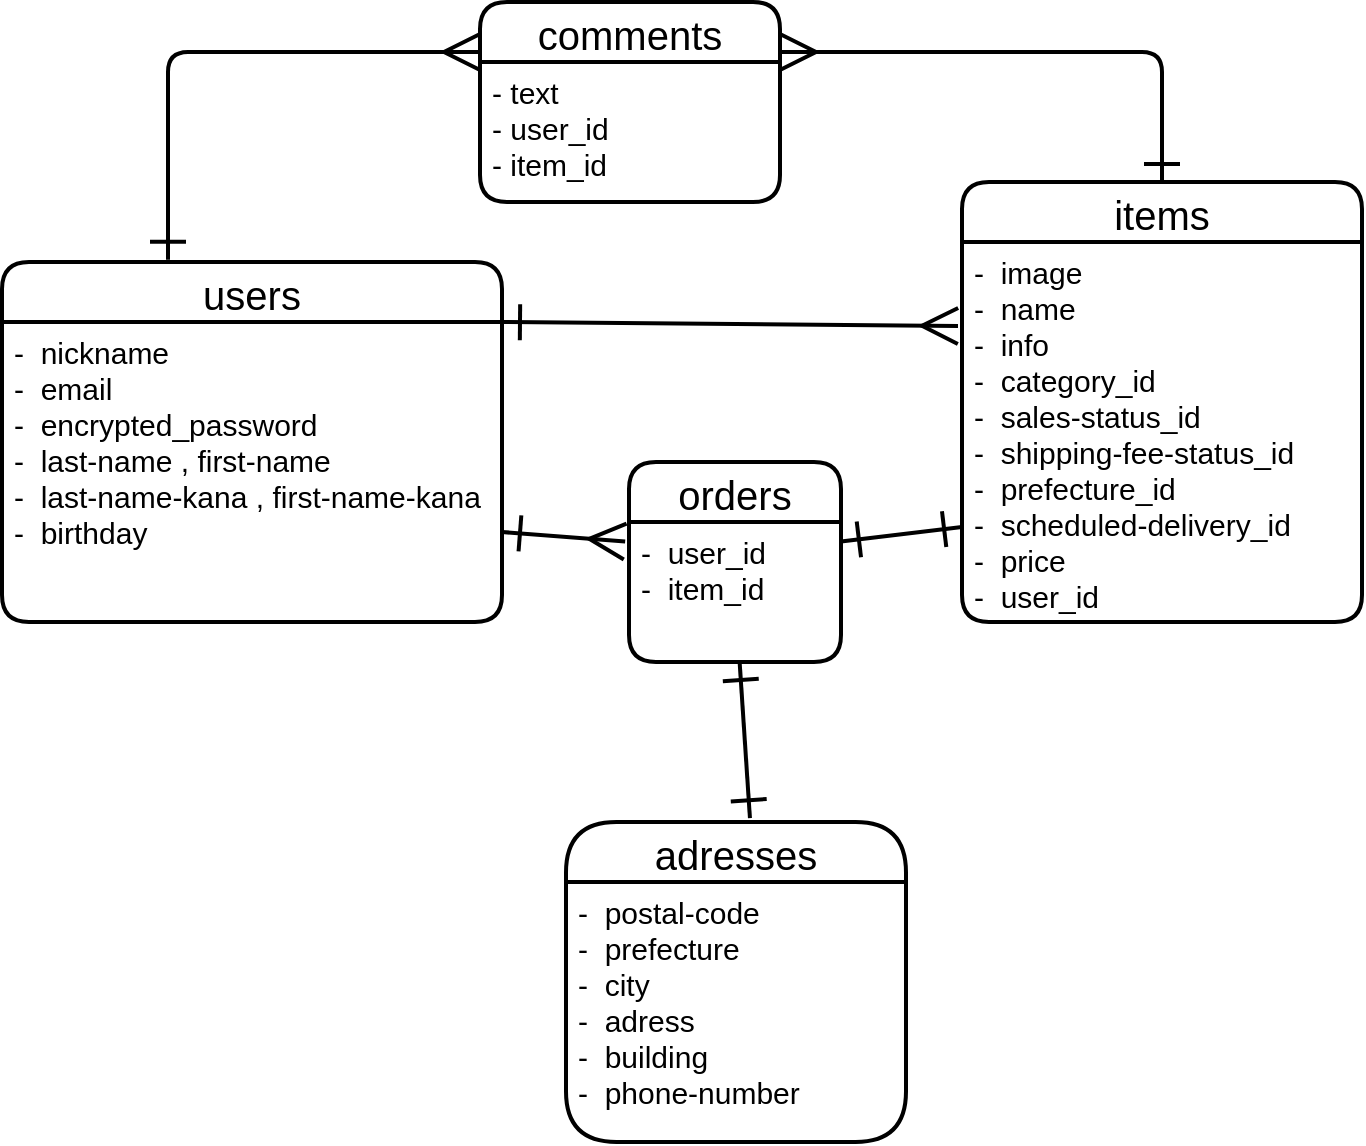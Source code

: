 <mxfile>
    <diagram id="tXn4WrONUO2bA1YlTg7K" name="ページ1">
        <mxGraphModel dx="728" dy="680" grid="1" gridSize="10" guides="1" tooltips="1" connect="1" arrows="1" fold="1" page="1" pageScale="1" pageWidth="827" pageHeight="1169" math="0" shadow="0">
            <root>
                <mxCell id="0"/>
                <mxCell id="1" parent="0"/>
                <mxCell id="2" value="users" style="swimlane;childLayout=stackLayout;horizontal=1;startSize=30;horizontalStack=0;rounded=1;fontSize=20;fontStyle=0;strokeWidth=2;resizeParent=0;resizeLast=1;shadow=0;dashed=0;align=center;" vertex="1" parent="1">
                    <mxGeometry x="100" y="150" width="250" height="180" as="geometry"/>
                </mxCell>
                <mxCell id="3" value="-  nickname     &#10;-  email    &#10;-  encrypted_password    &#10;-  last-name , first-name&#10;-  last-name-kana , first-name-kana  &#10;-  birthday&#10;" style="align=left;strokeColor=none;fillColor=none;spacingLeft=4;fontSize=15;verticalAlign=top;resizable=0;rotatable=0;part=1;" vertex="1" parent="2">
                    <mxGeometry y="30" width="250" height="150" as="geometry"/>
                </mxCell>
                <mxCell id="4" value="items" style="swimlane;childLayout=stackLayout;horizontal=1;startSize=30;horizontalStack=0;rounded=1;fontSize=20;fontStyle=0;strokeWidth=2;resizeParent=0;resizeLast=1;shadow=0;dashed=0;align=center;" vertex="1" parent="1">
                    <mxGeometry x="580" y="110" width="200" height="220" as="geometry"/>
                </mxCell>
                <mxCell id="5" value="-  image&#10;-  name&#10;-  info&#10;-  category_id    &#10;-  sales-status_id&#10;-  shipping-fee-status_id&#10;-  prefecture_id&#10;-  scheduled-delivery_id&#10;-  price&#10;-  user_id&#10;" style="align=left;strokeColor=none;fillColor=none;spacingLeft=4;fontSize=15;verticalAlign=top;resizable=0;rotatable=0;part=1;" vertex="1" parent="4">
                    <mxGeometry y="30" width="200" height="190" as="geometry"/>
                </mxCell>
                <mxCell id="6" value="comments" style="swimlane;childLayout=stackLayout;horizontal=1;startSize=30;horizontalStack=0;rounded=1;fontSize=20;fontStyle=0;strokeWidth=2;resizeParent=0;resizeLast=1;shadow=0;dashed=0;align=center;" vertex="1" parent="1">
                    <mxGeometry x="339" y="20" width="150" height="100" as="geometry"/>
                </mxCell>
                <mxCell id="7" value="- text&#10;- user_id&#10;- item_id" style="align=left;strokeColor=none;fillColor=none;spacingLeft=4;fontSize=15;verticalAlign=top;resizable=0;rotatable=0;part=1;" vertex="1" parent="6">
                    <mxGeometry y="30" width="150" height="70" as="geometry"/>
                </mxCell>
                <mxCell id="8" value="adresses" style="swimlane;childLayout=stackLayout;horizontal=1;startSize=30;horizontalStack=0;rounded=1;fontSize=20;fontStyle=0;strokeWidth=2;resizeParent=0;resizeLast=1;shadow=0;dashed=0;align=center;arcSize=28;" vertex="1" parent="1">
                    <mxGeometry x="382" y="430" width="170" height="160" as="geometry"/>
                </mxCell>
                <mxCell id="9" value="-  postal-code&#10;-  prefecture&#10;-  city&#10;-  adress &#10;-  building&#10;-  phone-number&#10;&#10;" style="align=left;strokeColor=none;fillColor=none;spacingLeft=4;fontSize=15;verticalAlign=top;resizable=0;rotatable=0;part=1;" vertex="1" parent="8">
                    <mxGeometry y="30" width="170" height="130" as="geometry"/>
                </mxCell>
                <mxCell id="28" style="edgeStyle=none;html=1;fontSize=20;startArrow=ERone;startFill=0;endArrow=ERmany;endFill=0;verticalAlign=middle;strokeWidth=2;endSize=15;startSize=15;exitX=0.5;exitY=0;exitDx=0;exitDy=0;entryX=1;entryY=0.25;entryDx=0;entryDy=0;" edge="1" parent="1" source="4" target="6">
                    <mxGeometry x="100" y="40" as="geometry">
                        <mxPoint x="560" y="281" as="sourcePoint"/>
                        <mxPoint x="650" y="300" as="targetPoint"/>
                        <Array as="points">
                            <mxPoint x="680" y="45"/>
                        </Array>
                    </mxGeometry>
                </mxCell>
                <mxCell id="29" style="edgeStyle=none;html=1;entryX=0;entryY=0.25;entryDx=0;entryDy=0;fontSize=20;startArrow=ERone;startFill=0;endArrow=ERmany;endFill=0;verticalAlign=middle;strokeWidth=2;endSize=15;startSize=15;exitX=0.332;exitY=-0.006;exitDx=0;exitDy=0;exitPerimeter=0;" edge="1" parent="1" source="2" target="6">
                    <mxGeometry x="100" y="40" as="geometry">
                        <mxPoint x="170" y="320" as="sourcePoint"/>
                        <mxPoint x="248" y="320" as="targetPoint"/>
                        <Array as="points">
                            <mxPoint x="183" y="45"/>
                        </Array>
                    </mxGeometry>
                </mxCell>
                <mxCell id="30" style="edgeStyle=none;html=1;fontSize=20;startArrow=ERone;startFill=0;endArrow=ERmany;endFill=0;verticalAlign=middle;strokeWidth=2;endSize=15;startSize=15;entryX=-0.01;entryY=0.221;entryDx=0;entryDy=0;entryPerimeter=0;exitX=1;exitY=0;exitDx=0;exitDy=0;" edge="1" parent="1" source="3" target="5">
                    <mxGeometry x="100" y="40" as="geometry">
                        <mxPoint x="350" y="162.109" as="sourcePoint"/>
                        <mxPoint x="490" y="160" as="targetPoint"/>
                    </mxGeometry>
                </mxCell>
                <mxCell id="45" value="orders" style="swimlane;childLayout=stackLayout;horizontal=1;startSize=30;horizontalStack=0;rounded=1;fontSize=20;fontStyle=0;strokeWidth=2;resizeParent=0;resizeLast=1;shadow=0;dashed=0;align=center;" vertex="1" parent="1">
                    <mxGeometry x="413.5" y="250" width="106" height="100" as="geometry"/>
                </mxCell>
                <mxCell id="46" value="-  user_id&#10;-  item_id" style="align=left;strokeColor=none;fillColor=none;spacingLeft=4;fontSize=15;verticalAlign=top;resizable=0;rotatable=0;part=1;" vertex="1" parent="45">
                    <mxGeometry y="30" width="106" height="70" as="geometry"/>
                </mxCell>
                <mxCell id="51" style="edgeStyle=none;html=1;fontSize=20;startArrow=ERone;startFill=0;endArrow=ERmany;endFill=0;verticalAlign=middle;strokeWidth=2;endSize=15;startSize=15;entryX=-0.018;entryY=0.14;entryDx=0;entryDy=0;entryPerimeter=0;exitX=1;exitY=0.7;exitDx=0;exitDy=0;exitPerimeter=0;" edge="1" parent="1" source="3" target="46">
                    <mxGeometry x="110" y="50" as="geometry">
                        <mxPoint x="360" y="190" as="sourcePoint"/>
                        <mxPoint x="588" y="191.99" as="targetPoint"/>
                    </mxGeometry>
                </mxCell>
                <mxCell id="52" style="edgeStyle=none;html=1;entryX=0.541;entryY=-0.012;entryDx=0;entryDy=0;entryPerimeter=0;fontSize=15;startArrow=ERone;startFill=0;endArrow=ERone;endFill=0;startSize=15;endSize=15;strokeWidth=2;verticalAlign=middle;" edge="1" parent="1" source="46" target="8">
                    <mxGeometry relative="1" as="geometry"/>
                </mxCell>
                <mxCell id="55" style="edgeStyle=none;html=1;entryX=0;entryY=0.75;entryDx=0;entryDy=0;fontSize=15;startArrow=ERone;startFill=0;endArrow=ERone;endFill=0;startSize=15;endSize=15;strokeWidth=2;verticalAlign=middle;exitX=1;exitY=0.14;exitDx=0;exitDy=0;exitPerimeter=0;" edge="1" parent="1" source="46" target="5">
                    <mxGeometry relative="1" as="geometry">
                        <mxPoint x="478.335" y="340" as="sourcePoint"/>
                        <mxPoint x="481.97" y="408.08" as="targetPoint"/>
                    </mxGeometry>
                </mxCell>
            </root>
        </mxGraphModel>
    </diagram>
</mxfile>
